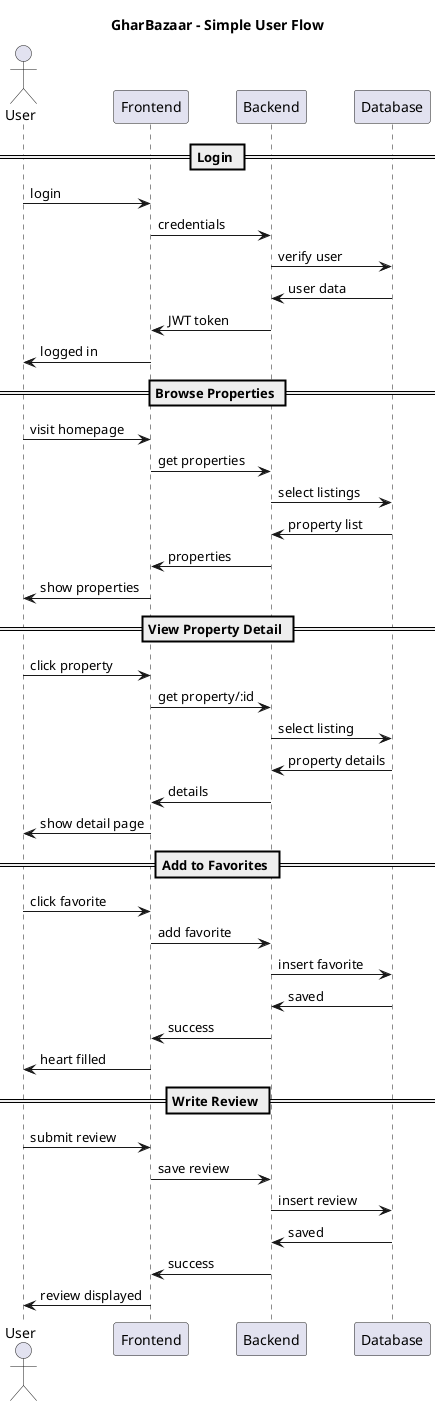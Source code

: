 @startuml
title GharBazaar - Simple User Flow

actor User
participant Frontend
participant Backend
participant Database

== Login ==
User -> Frontend : login
Frontend -> Backend : credentials
Backend -> Database : verify user
Database -> Backend : user data
Backend -> Frontend : JWT token
Frontend -> User : logged in

== Browse Properties ==
User -> Frontend : visit homepage
Frontend -> Backend : get properties
Backend -> Database : select listings
Database -> Backend : property list
Backend -> Frontend : properties
Frontend -> User : show properties

== View Property Detail ==
User -> Frontend : click property
Frontend -> Backend : get property/:id
Backend -> Database : select listing
Database -> Backend : property details
Backend -> Frontend : details
Frontend -> User : show detail page

== Add to Favorites ==
User -> Frontend : click favorite
Frontend -> Backend : add favorite
Backend -> Database : insert favorite
Database -> Backend : saved
Backend -> Frontend : success
Frontend -> User : heart filled

== Write Review ==
User -> Frontend : submit review
Frontend -> Backend : save review
Backend -> Database : insert review
Database -> Backend : saved
Backend -> Frontend : success
Frontend -> User : review displayed

@enduml
